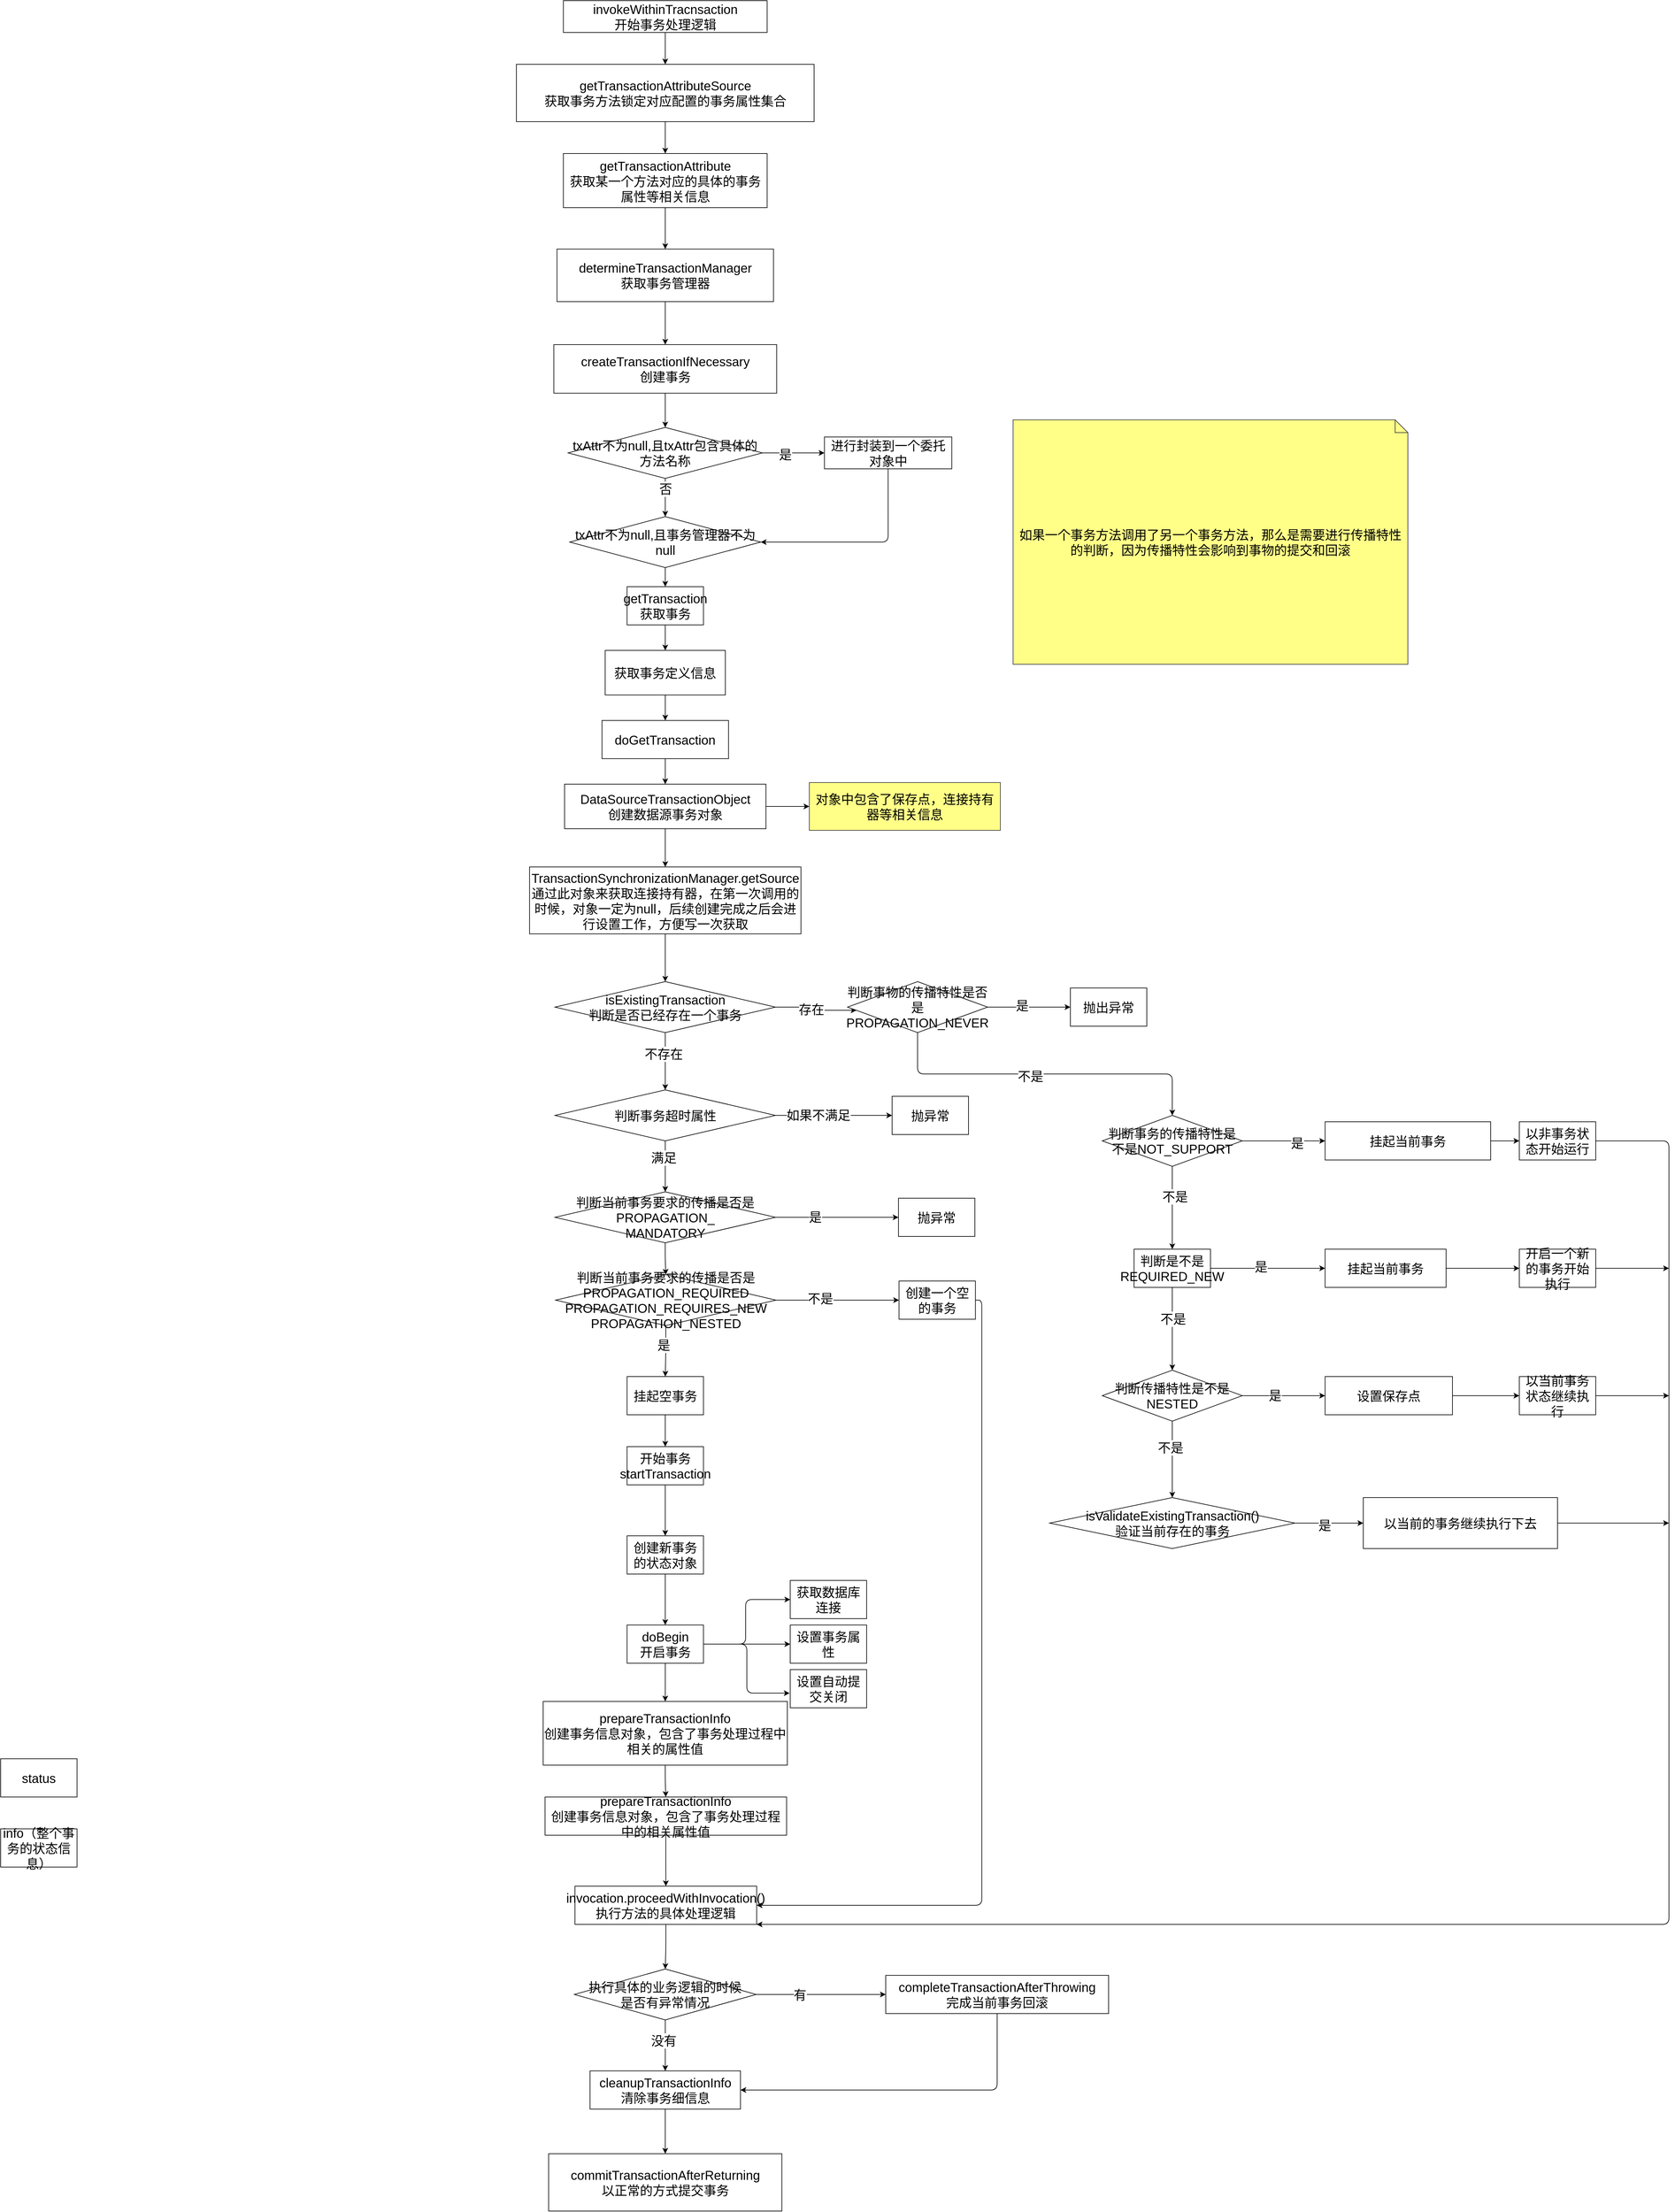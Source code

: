 <mxfile>
    <diagram id="RTYuqgBYTsswydjiwp0T" name="Page-1">
        <mxGraphModel dx="1691" dy="1150" grid="1" gridSize="10" guides="1" tooltips="1" connect="1" arrows="1" fold="1" page="1" pageScale="1" pageWidth="10000000" pageHeight="10000000" math="0" shadow="0">
            <root>
                <mxCell id="0"/>
                <mxCell id="1" parent="0"/>
                <mxCell id="4" value="" style="edgeStyle=none;html=1;fontSize=20;" edge="1" parent="1" source="2" target="3">
                    <mxGeometry relative="1" as="geometry"/>
                </mxCell>
                <mxCell id="2" value="&lt;font style=&quot;font-size: 20px&quot;&gt;invokeWithinTracnsaction&lt;br&gt;开始事务处理逻辑&lt;br&gt;&lt;/font&gt;" style="whiteSpace=wrap;html=1;" vertex="1" parent="1">
                    <mxGeometry x="1093.75" y="110" width="320" height="50" as="geometry"/>
                </mxCell>
                <mxCell id="6" value="" style="edgeStyle=none;html=1;fontSize=20;" edge="1" parent="1" source="3" target="5">
                    <mxGeometry relative="1" as="geometry"/>
                </mxCell>
                <mxCell id="3" value="&lt;font style=&quot;font-size: 20px&quot;&gt;getTransactionAttributeSource&lt;br&gt;获取事务方法锁定对应配置的事务属性集合&lt;br&gt;&lt;/font&gt;" style="whiteSpace=wrap;html=1;" vertex="1" parent="1">
                    <mxGeometry x="1020" y="210" width="467.5" height="90" as="geometry"/>
                </mxCell>
                <mxCell id="8" value="" style="edgeStyle=none;html=1;fontSize=20;" edge="1" parent="1" source="5" target="7">
                    <mxGeometry relative="1" as="geometry"/>
                </mxCell>
                <mxCell id="5" value="&lt;font style=&quot;font-size: 20px&quot;&gt;getTransactionAttribute&lt;br&gt;获取某一个方法对应的具体的事务属性等相关信息&lt;/font&gt;" style="whiteSpace=wrap;html=1;" vertex="1" parent="1">
                    <mxGeometry x="1093.75" y="350" width="320" height="85" as="geometry"/>
                </mxCell>
                <mxCell id="10" value="" style="edgeStyle=none;html=1;fontSize=20;" edge="1" parent="1" source="7" target="9">
                    <mxGeometry relative="1" as="geometry"/>
                </mxCell>
                <mxCell id="7" value="&lt;font style=&quot;font-size: 20px&quot;&gt;determineTransactionManager&lt;br&gt;获取事务管理器&lt;/font&gt;" style="whiteSpace=wrap;html=1;" vertex="1" parent="1">
                    <mxGeometry x="1083.75" y="500" width="340" height="82.5" as="geometry"/>
                </mxCell>
                <mxCell id="12" value="" style="edgeStyle=none;html=1;fontSize=20;" edge="1" parent="1" source="9" target="11">
                    <mxGeometry relative="1" as="geometry"/>
                </mxCell>
                <mxCell id="9" value="&lt;font style=&quot;font-size: 20px&quot;&gt;createTransactionIfNecessary&lt;br&gt;创建事务&lt;br&gt;&lt;/font&gt;" style="whiteSpace=wrap;html=1;" vertex="1" parent="1">
                    <mxGeometry x="1078.75" y="650" width="350" height="76.25" as="geometry"/>
                </mxCell>
                <mxCell id="14" value="" style="edgeStyle=none;html=1;fontSize=20;" edge="1" parent="1" source="11" target="13">
                    <mxGeometry relative="1" as="geometry"/>
                </mxCell>
                <mxCell id="17" value="是" style="edgeLabel;html=1;align=center;verticalAlign=middle;resizable=0;points=[];fontSize=20;" vertex="1" connectable="0" parent="14">
                    <mxGeometry x="-0.267" y="-2" relative="1" as="geometry">
                        <mxPoint as="offset"/>
                    </mxGeometry>
                </mxCell>
                <mxCell id="16" value="" style="edgeStyle=none;html=1;fontSize=20;entryX=0.5;entryY=0;entryDx=0;entryDy=0;" edge="1" parent="1" source="11" target="23">
                    <mxGeometry relative="1" as="geometry">
                        <mxPoint x="1261.25" y="930" as="targetPoint"/>
                    </mxGeometry>
                </mxCell>
                <mxCell id="18" value="否" style="edgeLabel;html=1;align=center;verticalAlign=middle;resizable=0;points=[];fontSize=20;" vertex="1" connectable="0" parent="16">
                    <mxGeometry x="-0.467" relative="1" as="geometry">
                        <mxPoint as="offset"/>
                    </mxGeometry>
                </mxCell>
                <mxCell id="11" value="&lt;font style=&quot;font-size: 20px&quot;&gt;txAttr不为null,且txAttr包含具体的方法名称&lt;/font&gt;" style="rhombus;whiteSpace=wrap;html=1;" vertex="1" parent="1">
                    <mxGeometry x="1101.25" y="780" width="305" height="80" as="geometry"/>
                </mxCell>
                <mxCell id="26" style="edgeStyle=orthogonalEdgeStyle;html=1;exitX=0.5;exitY=1;exitDx=0;exitDy=0;entryX=1;entryY=0.5;entryDx=0;entryDy=0;fontSize=20;" edge="1" parent="1" source="13" target="23">
                    <mxGeometry relative="1" as="geometry"/>
                </mxCell>
                <mxCell id="13" value="&lt;font style=&quot;font-size: 20px&quot;&gt;进行封装到一个委托对象中&lt;/font&gt;" style="whiteSpace=wrap;html=1;" vertex="1" parent="1">
                    <mxGeometry x="1503.75" y="795" width="200" height="50" as="geometry"/>
                </mxCell>
                <mxCell id="22" value="" style="edgeStyle=none;html=1;fontSize=20;" edge="1" parent="1" source="19" target="21">
                    <mxGeometry relative="1" as="geometry"/>
                </mxCell>
                <mxCell id="19" value="&lt;font style=&quot;font-size: 20px&quot;&gt;getTransaction&lt;br&gt;获取事务&lt;br&gt;&lt;/font&gt;" style="whiteSpace=wrap;html=1;" vertex="1" parent="1">
                    <mxGeometry x="1193.76" y="1030" width="120" height="60" as="geometry"/>
                </mxCell>
                <mxCell id="28" value="" style="edgeStyle=orthogonalEdgeStyle;html=1;fontSize=20;" edge="1" parent="1" source="21" target="27">
                    <mxGeometry relative="1" as="geometry"/>
                </mxCell>
                <mxCell id="21" value="&lt;font style=&quot;font-size: 20px&quot;&gt;获取事务定义信息&lt;/font&gt;" style="whiteSpace=wrap;html=1;" vertex="1" parent="1">
                    <mxGeometry x="1159.38" y="1130" width="188.75" height="70" as="geometry"/>
                </mxCell>
                <mxCell id="31" style="edgeStyle=orthogonalEdgeStyle;html=1;exitX=0.5;exitY=1;exitDx=0;exitDy=0;fontSize=20;" edge="1" parent="1" source="23" target="19">
                    <mxGeometry relative="1" as="geometry"/>
                </mxCell>
                <mxCell id="23" value="&lt;span&gt;txAttr不为null,且事务管理器不为null&lt;/span&gt;" style="rhombus;whiteSpace=wrap;html=1;fontSize=20;" vertex="1" parent="1">
                    <mxGeometry x="1103.75" y="920" width="300" height="80" as="geometry"/>
                </mxCell>
                <mxCell id="33" style="edgeStyle=orthogonalEdgeStyle;html=1;exitX=0.5;exitY=1;exitDx=0;exitDy=0;fontSize=20;" edge="1" parent="1" source="27" target="32">
                    <mxGeometry relative="1" as="geometry"/>
                </mxCell>
                <mxCell id="27" value="&lt;font style=&quot;font-size: 20px&quot;&gt;doGetTransaction&lt;/font&gt;" style="whiteSpace=wrap;html=1;" vertex="1" parent="1">
                    <mxGeometry x="1154.39" y="1240" width="198.74" height="60" as="geometry"/>
                </mxCell>
                <mxCell id="35" value="" style="edgeStyle=orthogonalEdgeStyle;html=1;fontSize=20;" edge="1" parent="1" source="32" target="34">
                    <mxGeometry relative="1" as="geometry"/>
                </mxCell>
                <mxCell id="37" value="" style="edgeStyle=orthogonalEdgeStyle;html=1;fontSize=20;" edge="1" parent="1" source="32" target="36">
                    <mxGeometry relative="1" as="geometry"/>
                </mxCell>
                <mxCell id="32" value="DataSourceTransactionObject&lt;br&gt;创建数据源事务对象" style="whiteSpace=wrap;html=1;fontSize=20;" vertex="1" parent="1">
                    <mxGeometry x="1095.64" y="1340" width="316.24" height="70" as="geometry"/>
                </mxCell>
                <mxCell id="34" value="对象中包含了保存点，连接持有器等相关信息" style="whiteSpace=wrap;html=1;fontSize=20;fillColor=#ffff88;strokeColor=#36393d;" vertex="1" parent="1">
                    <mxGeometry x="1480" y="1337.5" width="300" height="75" as="geometry"/>
                </mxCell>
                <mxCell id="39" value="" style="edgeStyle=orthogonalEdgeStyle;html=1;fontSize=20;" edge="1" parent="1" source="36" target="38">
                    <mxGeometry relative="1" as="geometry"/>
                </mxCell>
                <mxCell id="36" value="TransactionSynchronizationManager.getSource&lt;br&gt;通过此对象来获取连接持有器，在第一次调用的时候，对象一定为null，后续创建完成之后会进行设置工作，方便写一次获取" style="whiteSpace=wrap;html=1;fontSize=20;" vertex="1" parent="1">
                    <mxGeometry x="1040.64" y="1470" width="426.24" height="105" as="geometry"/>
                </mxCell>
                <mxCell id="43" value="" style="edgeStyle=orthogonalEdgeStyle;html=1;fontSize=20;entryX=0.064;entryY=0.563;entryDx=0;entryDy=0;entryPerimeter=0;" edge="1" parent="1" source="38" target="89">
                    <mxGeometry relative="1" as="geometry">
                        <mxPoint x="1550" y="1690" as="targetPoint"/>
                    </mxGeometry>
                </mxCell>
                <mxCell id="44" value="存在" style="edgeLabel;html=1;align=center;verticalAlign=middle;resizable=0;points=[];fontSize=20;" vertex="1" connectable="0" parent="43">
                    <mxGeometry x="-0.108" y="-1" relative="1" as="geometry">
                        <mxPoint as="offset"/>
                    </mxGeometry>
                </mxCell>
                <mxCell id="47" value="" style="edgeStyle=orthogonalEdgeStyle;html=1;fontSize=20;" edge="1" parent="1" source="38" target="46">
                    <mxGeometry relative="1" as="geometry"/>
                </mxCell>
                <mxCell id="48" value="不存在" style="edgeLabel;html=1;align=center;verticalAlign=middle;resizable=0;points=[];fontSize=20;" vertex="1" connectable="0" parent="47">
                    <mxGeometry x="-0.267" y="-3" relative="1" as="geometry">
                        <mxPoint as="offset"/>
                    </mxGeometry>
                </mxCell>
                <mxCell id="38" value="isExistingTransaction&lt;br&gt;判断是否已经存在一个事务" style="rhombus;whiteSpace=wrap;html=1;fontSize=20;" vertex="1" parent="1">
                    <mxGeometry x="1080.63" y="1650" width="346.24" height="80" as="geometry"/>
                </mxCell>
                <mxCell id="50" value="" style="edgeStyle=orthogonalEdgeStyle;html=1;fontSize=20;" edge="1" parent="1" source="46" target="49">
                    <mxGeometry relative="1" as="geometry"/>
                </mxCell>
                <mxCell id="51" value="如果不满足" style="edgeLabel;html=1;align=center;verticalAlign=middle;resizable=0;points=[];fontSize=20;" vertex="1" connectable="0" parent="50">
                    <mxGeometry x="-0.274" y="1" relative="1" as="geometry">
                        <mxPoint as="offset"/>
                    </mxGeometry>
                </mxCell>
                <mxCell id="53" value="" style="edgeStyle=orthogonalEdgeStyle;html=1;fontSize=20;" edge="1" parent="1" source="46" target="55">
                    <mxGeometry relative="1" as="geometry">
                        <mxPoint x="1254" y="2040" as="targetPoint"/>
                    </mxGeometry>
                </mxCell>
                <mxCell id="54" value="满足" style="edgeLabel;html=1;align=center;verticalAlign=middle;resizable=0;points=[];fontSize=20;" vertex="1" connectable="0" parent="53">
                    <mxGeometry x="-0.366" y="-3" relative="1" as="geometry">
                        <mxPoint as="offset"/>
                    </mxGeometry>
                </mxCell>
                <mxCell id="46" value="判断事务超时属性" style="rhombus;whiteSpace=wrap;html=1;fontSize=20;" vertex="1" parent="1">
                    <mxGeometry x="1080.63" y="1820" width="346.24" height="80" as="geometry"/>
                </mxCell>
                <mxCell id="49" value="抛异常" style="whiteSpace=wrap;html=1;fontSize=20;" vertex="1" parent="1">
                    <mxGeometry x="1610.0" y="1830" width="120" height="60" as="geometry"/>
                </mxCell>
                <mxCell id="57" value="" style="edgeStyle=orthogonalEdgeStyle;html=1;fontSize=20;" edge="1" parent="1" source="55" target="61">
                    <mxGeometry relative="1" as="geometry">
                        <mxPoint x="1253.8" y="2110" as="targetPoint"/>
                    </mxGeometry>
                </mxCell>
                <mxCell id="59" value="" style="edgeStyle=orthogonalEdgeStyle;html=1;fontSize=20;" edge="1" parent="1" source="55" target="58">
                    <mxGeometry relative="1" as="geometry"/>
                </mxCell>
                <mxCell id="60" value="是" style="edgeLabel;html=1;align=center;verticalAlign=middle;resizable=0;points=[];fontSize=20;" vertex="1" connectable="0" parent="59">
                    <mxGeometry x="-0.357" y="1" relative="1" as="geometry">
                        <mxPoint as="offset"/>
                    </mxGeometry>
                </mxCell>
                <mxCell id="55" value="判断当前事务要求的传播是否是&lt;br&gt;PROPAGATION_&lt;br&gt;MANDATORY" style="rhombus;whiteSpace=wrap;html=1;fontSize=20;" vertex="1" parent="1">
                    <mxGeometry x="1080.64" y="1980" width="346.24" height="80" as="geometry"/>
                </mxCell>
                <mxCell id="58" value="&lt;span&gt;抛异常&lt;/span&gt;" style="whiteSpace=wrap;html=1;fontSize=20;" vertex="1" parent="1">
                    <mxGeometry x="1620.0" y="1990" width="120" height="60" as="geometry"/>
                </mxCell>
                <mxCell id="63" value="" style="edgeStyle=orthogonalEdgeStyle;html=1;fontSize=20;" edge="1" parent="1" source="61" target="62">
                    <mxGeometry relative="1" as="geometry"/>
                </mxCell>
                <mxCell id="64" value="不是" style="edgeLabel;html=1;align=center;verticalAlign=middle;resizable=0;points=[];fontSize=20;" vertex="1" connectable="0" parent="63">
                    <mxGeometry x="-0.283" y="3" relative="1" as="geometry">
                        <mxPoint as="offset"/>
                    </mxGeometry>
                </mxCell>
                <mxCell id="66" value="" style="edgeStyle=orthogonalEdgeStyle;html=1;fontSize=20;" edge="1" parent="1" source="61" target="65">
                    <mxGeometry relative="1" as="geometry"/>
                </mxCell>
                <mxCell id="67" value="是" style="edgeLabel;html=1;align=center;verticalAlign=middle;resizable=0;points=[];fontSize=20;" vertex="1" connectable="0" parent="66">
                    <mxGeometry x="-0.255" y="-4" relative="1" as="geometry">
                        <mxPoint as="offset"/>
                    </mxGeometry>
                </mxCell>
                <mxCell id="61" value="判断当前事务要求的传播是否是&lt;br&gt;PROPAGATION_REQUIRED&lt;br&gt;PROPAGATION_REQUIRES_NEW&lt;br&gt;PROPAGATION_NESTED&lt;br&gt;" style="rhombus;whiteSpace=wrap;html=1;fontSize=20;" vertex="1" parent="1">
                    <mxGeometry x="1081.51" y="2110" width="346.24" height="80" as="geometry"/>
                </mxCell>
                <mxCell id="88" style="edgeStyle=orthogonalEdgeStyle;html=1;exitX=1;exitY=0.5;exitDx=0;exitDy=0;entryX=1;entryY=0.5;entryDx=0;entryDy=0;fontSize=20;" edge="1" parent="1" source="62" target="86">
                    <mxGeometry relative="1" as="geometry"/>
                </mxCell>
                <mxCell id="62" value="创建一个空的事务" style="whiteSpace=wrap;html=1;fontSize=20;" vertex="1" parent="1">
                    <mxGeometry x="1620.87" y="2120" width="120" height="60" as="geometry"/>
                </mxCell>
                <mxCell id="69" value="" style="edgeStyle=orthogonalEdgeStyle;html=1;fontSize=20;" edge="1" parent="1" source="65" target="68">
                    <mxGeometry relative="1" as="geometry"/>
                </mxCell>
                <mxCell id="65" value="挂起空事务" style="whiteSpace=wrap;html=1;fontSize=20;" vertex="1" parent="1">
                    <mxGeometry x="1193.75" y="2270" width="120" height="60" as="geometry"/>
                </mxCell>
                <mxCell id="72" value="" style="edgeStyle=orthogonalEdgeStyle;html=1;fontSize=20;" edge="1" parent="1" source="68" target="71">
                    <mxGeometry relative="1" as="geometry"/>
                </mxCell>
                <mxCell id="68" value="开始事务&lt;br&gt;startTransaction" style="whiteSpace=wrap;html=1;fontSize=20;" vertex="1" parent="1">
                    <mxGeometry x="1193.75" y="2380" width="120" height="60" as="geometry"/>
                </mxCell>
                <mxCell id="74" value="" style="edgeStyle=orthogonalEdgeStyle;html=1;fontSize=20;" edge="1" parent="1" source="71" target="73">
                    <mxGeometry relative="1" as="geometry"/>
                </mxCell>
                <mxCell id="71" value="创建新事务的状态对象" style="whiteSpace=wrap;html=1;fontSize=20;" vertex="1" parent="1">
                    <mxGeometry x="1193.75" y="2520" width="120" height="60" as="geometry"/>
                </mxCell>
                <mxCell id="76" value="" style="edgeStyle=orthogonalEdgeStyle;html=1;fontSize=20;" edge="1" parent="1" source="73" target="75">
                    <mxGeometry relative="1" as="geometry">
                        <Array as="points">
                            <mxPoint x="1380" y="2690"/>
                            <mxPoint x="1380" y="2620"/>
                        </Array>
                    </mxGeometry>
                </mxCell>
                <mxCell id="80" style="edgeStyle=orthogonalEdgeStyle;html=1;exitX=1;exitY=0.5;exitDx=0;exitDy=0;entryX=0;entryY=0.5;entryDx=0;entryDy=0;fontSize=20;" edge="1" parent="1" source="73" target="78">
                    <mxGeometry relative="1" as="geometry"/>
                </mxCell>
                <mxCell id="81" style="edgeStyle=orthogonalEdgeStyle;html=1;exitX=1;exitY=0.5;exitDx=0;exitDy=0;entryX=-0.008;entryY=0.617;entryDx=0;entryDy=0;entryPerimeter=0;fontSize=20;" edge="1" parent="1" source="73" target="79">
                    <mxGeometry relative="1" as="geometry"/>
                </mxCell>
                <mxCell id="83" value="" style="edgeStyle=orthogonalEdgeStyle;html=1;fontSize=20;" edge="1" parent="1" source="73" target="82">
                    <mxGeometry relative="1" as="geometry"/>
                </mxCell>
                <mxCell id="73" value="doBegin&lt;br&gt;开启事务&lt;br&gt;" style="whiteSpace=wrap;html=1;fontSize=20;" vertex="1" parent="1">
                    <mxGeometry x="1193.75" y="2660" width="120" height="60" as="geometry"/>
                </mxCell>
                <mxCell id="75" value="获取数据库连接" style="whiteSpace=wrap;html=1;fontSize=20;" vertex="1" parent="1">
                    <mxGeometry x="1450" y="2590" width="120" height="60" as="geometry"/>
                </mxCell>
                <mxCell id="78" value="设置事务属性" style="whiteSpace=wrap;html=1;fontSize=20;" vertex="1" parent="1">
                    <mxGeometry x="1450" y="2660" width="120" height="60" as="geometry"/>
                </mxCell>
                <mxCell id="79" value="设置自动提交关闭" style="whiteSpace=wrap;html=1;fontSize=20;" vertex="1" parent="1">
                    <mxGeometry x="1450" y="2730" width="120" height="60" as="geometry"/>
                </mxCell>
                <mxCell id="85" value="" style="edgeStyle=orthogonalEdgeStyle;html=1;fontSize=20;" edge="1" parent="1" source="82" target="84">
                    <mxGeometry relative="1" as="geometry"/>
                </mxCell>
                <mxCell id="82" value="prepareTransactionInfo&lt;br&gt;创建事务信息对象，包含了事务处理过程中相关的属性值" style="whiteSpace=wrap;html=1;fontSize=20;" vertex="1" parent="1">
                    <mxGeometry x="1062" y="2780" width="383.49" height="100" as="geometry"/>
                </mxCell>
                <mxCell id="87" value="" style="edgeStyle=orthogonalEdgeStyle;html=1;fontSize=20;" edge="1" parent="1" source="84" target="86">
                    <mxGeometry relative="1" as="geometry"/>
                </mxCell>
                <mxCell id="84" value="prepareTransactionInfo&lt;br&gt;创建事务信息对象，包含了事务处理过程中的相关属性值" style="whiteSpace=wrap;html=1;fontSize=20;" vertex="1" parent="1">
                    <mxGeometry x="1064.94" y="2930" width="379.38" height="60" as="geometry"/>
                </mxCell>
                <mxCell id="134" value="" style="edgeStyle=orthogonalEdgeStyle;html=1;fontSize=20;" edge="1" parent="1" source="86" target="133">
                    <mxGeometry relative="1" as="geometry"/>
                </mxCell>
                <mxCell id="86" value="invocation.proceedWithInvocation()&lt;br&gt;执行方法的具体处理逻辑" style="whiteSpace=wrap;html=1;fontSize=20;" vertex="1" parent="1">
                    <mxGeometry x="1111.95" y="3070" width="285.37" height="60" as="geometry"/>
                </mxCell>
                <mxCell id="91" value="" style="edgeStyle=orthogonalEdgeStyle;html=1;fontSize=20;" edge="1" parent="1" source="89" target="90">
                    <mxGeometry relative="1" as="geometry"/>
                </mxCell>
                <mxCell id="92" value="是" style="edgeLabel;html=1;align=center;verticalAlign=middle;resizable=0;points=[];fontSize=20;" vertex="1" connectable="0" parent="91">
                    <mxGeometry x="-0.169" y="3" relative="1" as="geometry">
                        <mxPoint as="offset"/>
                    </mxGeometry>
                </mxCell>
                <mxCell id="93" style="edgeStyle=orthogonalEdgeStyle;html=1;exitX=0.5;exitY=1;exitDx=0;exitDy=0;fontSize=20;" edge="1" parent="1" source="89" target="96">
                    <mxGeometry relative="1" as="geometry">
                        <mxPoint x="2050" y="1870" as="targetPoint"/>
                    </mxGeometry>
                </mxCell>
                <mxCell id="95" value="不是" style="edgeLabel;html=1;align=center;verticalAlign=middle;resizable=0;points=[];fontSize=20;" vertex="1" connectable="0" parent="93">
                    <mxGeometry x="-0.089" y="-3" relative="1" as="geometry">
                        <mxPoint as="offset"/>
                    </mxGeometry>
                </mxCell>
                <mxCell id="89" value="&lt;span&gt;判断事物的传播特性是否是&lt;/span&gt;&lt;br&gt;&lt;span&gt;PROPAGATION_NEVER&lt;/span&gt;" style="rhombus;whiteSpace=wrap;html=1;fontSize=20;" vertex="1" parent="1">
                    <mxGeometry x="1540" y="1650" width="220" height="80" as="geometry"/>
                </mxCell>
                <mxCell id="90" value="抛出异常" style="whiteSpace=wrap;html=1;fontSize=20;" vertex="1" parent="1">
                    <mxGeometry x="1890" y="1660" width="120" height="60" as="geometry"/>
                </mxCell>
                <mxCell id="98" value="" style="edgeStyle=orthogonalEdgeStyle;html=1;fontSize=20;" edge="1" parent="1" source="96" target="97">
                    <mxGeometry relative="1" as="geometry"/>
                </mxCell>
                <mxCell id="99" value="是" style="edgeLabel;html=1;align=center;verticalAlign=middle;resizable=0;points=[];fontSize=20;" vertex="1" connectable="0" parent="98">
                    <mxGeometry x="0.323" y="-3" relative="1" as="geometry">
                        <mxPoint as="offset"/>
                    </mxGeometry>
                </mxCell>
                <mxCell id="101" value="" style="edgeStyle=orthogonalEdgeStyle;html=1;fontSize=20;" edge="1" parent="1" source="96" target="100">
                    <mxGeometry relative="1" as="geometry"/>
                </mxCell>
                <mxCell id="102" value="不是" style="edgeLabel;html=1;align=center;verticalAlign=middle;resizable=0;points=[];fontSize=20;" vertex="1" connectable="0" parent="101">
                    <mxGeometry x="-0.277" y="4" relative="1" as="geometry">
                        <mxPoint as="offset"/>
                    </mxGeometry>
                </mxCell>
                <mxCell id="96" value="判断事务的传播特性是不是NOT_SUPPORT" style="rhombus;whiteSpace=wrap;html=1;fontSize=20;" vertex="1" parent="1">
                    <mxGeometry x="1940" y="1860" width="220" height="80" as="geometry"/>
                </mxCell>
                <mxCell id="105" value="" style="edgeStyle=orthogonalEdgeStyle;html=1;fontSize=20;" edge="1" parent="1" source="97" target="104">
                    <mxGeometry relative="1" as="geometry"/>
                </mxCell>
                <mxCell id="97" value="挂起当前事务" style="whiteSpace=wrap;html=1;fontSize=20;" vertex="1" parent="1">
                    <mxGeometry x="2290" y="1870" width="260" height="60" as="geometry"/>
                </mxCell>
                <mxCell id="107" value="" style="edgeStyle=orthogonalEdgeStyle;html=1;fontSize=20;" edge="1" parent="1" source="100" target="106">
                    <mxGeometry relative="1" as="geometry"/>
                </mxCell>
                <mxCell id="108" value="不是" style="edgeLabel;html=1;align=center;verticalAlign=middle;resizable=0;points=[];fontSize=20;" vertex="1" connectable="0" parent="107">
                    <mxGeometry x="-0.246" y="1" relative="1" as="geometry">
                        <mxPoint as="offset"/>
                    </mxGeometry>
                </mxCell>
                <mxCell id="110" value="" style="edgeStyle=orthogonalEdgeStyle;html=1;fontSize=20;" edge="1" parent="1" source="100" target="109">
                    <mxGeometry relative="1" as="geometry"/>
                </mxCell>
                <mxCell id="111" value="是" style="edgeLabel;html=1;align=center;verticalAlign=middle;resizable=0;points=[];fontSize=20;" vertex="1" connectable="0" parent="110">
                    <mxGeometry x="-0.125" y="3" relative="1" as="geometry">
                        <mxPoint as="offset"/>
                    </mxGeometry>
                </mxCell>
                <mxCell id="100" value="判断是不是REQUIRED_NEW" style="whiteSpace=wrap;html=1;fontSize=20;" vertex="1" parent="1">
                    <mxGeometry x="1990" y="2070" width="120" height="60" as="geometry"/>
                </mxCell>
                <mxCell id="127" style="edgeStyle=orthogonalEdgeStyle;html=1;exitX=1;exitY=0.5;exitDx=0;exitDy=0;fontSize=20;entryX=1;entryY=1;entryDx=0;entryDy=0;" edge="1" parent="1" source="104" target="86">
                    <mxGeometry relative="1" as="geometry">
                        <mxPoint x="2830" y="3114" as="targetPoint"/>
                        <Array as="points">
                            <mxPoint x="2830" y="1900"/>
                            <mxPoint x="2830" y="3130"/>
                        </Array>
                    </mxGeometry>
                </mxCell>
                <mxCell id="104" value="以非事务状态开始运行" style="whiteSpace=wrap;html=1;fontSize=20;" vertex="1" parent="1">
                    <mxGeometry x="2595" y="1870" width="120" height="60" as="geometry"/>
                </mxCell>
                <mxCell id="115" value="" style="edgeStyle=orthogonalEdgeStyle;html=1;fontSize=20;" edge="1" parent="1" source="106" target="114">
                    <mxGeometry relative="1" as="geometry"/>
                </mxCell>
                <mxCell id="118" value="是" style="edgeLabel;html=1;align=center;verticalAlign=middle;resizable=0;points=[];fontSize=20;" vertex="1" connectable="0" parent="115">
                    <mxGeometry x="-0.215" y="1" relative="1" as="geometry">
                        <mxPoint as="offset"/>
                    </mxGeometry>
                </mxCell>
                <mxCell id="117" value="" style="edgeStyle=orthogonalEdgeStyle;html=1;fontSize=20;entryX=0.5;entryY=0;entryDx=0;entryDy=0;" edge="1" parent="1" source="106" target="122">
                    <mxGeometry relative="1" as="geometry">
                        <mxPoint x="2050" y="2450" as="targetPoint"/>
                    </mxGeometry>
                </mxCell>
                <mxCell id="121" value="不是" style="edgeLabel;html=1;align=center;verticalAlign=middle;resizable=0;points=[];fontSize=20;" vertex="1" connectable="0" parent="117">
                    <mxGeometry x="-0.327" y="-3" relative="1" as="geometry">
                        <mxPoint as="offset"/>
                    </mxGeometry>
                </mxCell>
                <mxCell id="106" value="判断传播特性是不是NESTED" style="rhombus;whiteSpace=wrap;html=1;fontSize=20;" vertex="1" parent="1">
                    <mxGeometry x="1940" y="2260" width="220" height="80" as="geometry"/>
                </mxCell>
                <mxCell id="113" value="" style="edgeStyle=orthogonalEdgeStyle;html=1;fontSize=20;" edge="1" parent="1" source="109" target="112">
                    <mxGeometry relative="1" as="geometry"/>
                </mxCell>
                <mxCell id="109" value="挂起当前事务" style="whiteSpace=wrap;html=1;fontSize=20;" vertex="1" parent="1">
                    <mxGeometry x="2290" y="2070" width="190" height="60" as="geometry"/>
                </mxCell>
                <mxCell id="128" style="edgeStyle=orthogonalEdgeStyle;html=1;exitX=1;exitY=0.5;exitDx=0;exitDy=0;fontSize=20;" edge="1" parent="1" source="112">
                    <mxGeometry relative="1" as="geometry">
                        <mxPoint x="2830" y="2100" as="targetPoint"/>
                    </mxGeometry>
                </mxCell>
                <mxCell id="112" value="开启一个新的事务开始执行" style="whiteSpace=wrap;html=1;fontSize=20;" vertex="1" parent="1">
                    <mxGeometry x="2595" y="2070" width="120" height="60" as="geometry"/>
                </mxCell>
                <mxCell id="120" value="" style="edgeStyle=orthogonalEdgeStyle;html=1;fontSize=20;" edge="1" parent="1" source="114" target="119">
                    <mxGeometry relative="1" as="geometry"/>
                </mxCell>
                <mxCell id="114" value="设置保存点" style="whiteSpace=wrap;html=1;fontSize=20;" vertex="1" parent="1">
                    <mxGeometry x="2290" y="2270" width="200" height="60" as="geometry"/>
                </mxCell>
                <mxCell id="129" style="edgeStyle=orthogonalEdgeStyle;html=1;exitX=1;exitY=0.5;exitDx=0;exitDy=0;fontSize=20;" edge="1" parent="1" source="119">
                    <mxGeometry relative="1" as="geometry">
                        <mxPoint x="2830" y="2300" as="targetPoint"/>
                    </mxGeometry>
                </mxCell>
                <mxCell id="119" value="以当前事务状态继续执行" style="whiteSpace=wrap;html=1;fontSize=20;" vertex="1" parent="1">
                    <mxGeometry x="2595" y="2270" width="120" height="60" as="geometry"/>
                </mxCell>
                <mxCell id="124" value="" style="edgeStyle=orthogonalEdgeStyle;html=1;fontSize=20;" edge="1" parent="1" source="122" target="123">
                    <mxGeometry relative="1" as="geometry"/>
                </mxCell>
                <mxCell id="126" value="是" style="edgeLabel;html=1;align=center;verticalAlign=middle;resizable=0;points=[];fontSize=20;" vertex="1" connectable="0" parent="124">
                    <mxGeometry x="-0.167" y="-3" relative="1" as="geometry">
                        <mxPoint x="1" as="offset"/>
                    </mxGeometry>
                </mxCell>
                <mxCell id="122" value="isValidateExistingTransaction()&lt;br&gt;验证当前存在的事务" style="rhombus;whiteSpace=wrap;html=1;fontSize=20;" vertex="1" parent="1">
                    <mxGeometry x="1857.5" y="2460" width="385" height="80" as="geometry"/>
                </mxCell>
                <mxCell id="130" style="edgeStyle=orthogonalEdgeStyle;html=1;exitX=1;exitY=0.5;exitDx=0;exitDy=0;fontSize=20;" edge="1" parent="1" source="123">
                    <mxGeometry relative="1" as="geometry">
                        <mxPoint x="2830" y="2500" as="targetPoint"/>
                    </mxGeometry>
                </mxCell>
                <mxCell id="123" value="以当前的事务继续执行下去" style="whiteSpace=wrap;html=1;fontSize=20;" vertex="1" parent="1">
                    <mxGeometry x="2350" y="2460" width="305" height="80" as="geometry"/>
                </mxCell>
                <mxCell id="136" value="" style="edgeStyle=orthogonalEdgeStyle;html=1;fontSize=20;" edge="1" parent="1" source="133" target="135">
                    <mxGeometry relative="1" as="geometry"/>
                </mxCell>
                <mxCell id="139" value="有" style="edgeLabel;html=1;align=center;verticalAlign=middle;resizable=0;points=[];fontSize=20;" vertex="1" connectable="0" parent="136">
                    <mxGeometry x="-0.333" relative="1" as="geometry">
                        <mxPoint as="offset"/>
                    </mxGeometry>
                </mxCell>
                <mxCell id="138" value="" style="edgeStyle=orthogonalEdgeStyle;html=1;fontSize=20;" edge="1" parent="1" source="133" target="137">
                    <mxGeometry relative="1" as="geometry"/>
                </mxCell>
                <mxCell id="140" value="没有" style="edgeLabel;html=1;align=center;verticalAlign=middle;resizable=0;points=[];fontSize=20;" vertex="1" connectable="0" parent="138">
                    <mxGeometry x="-0.201" y="-3" relative="1" as="geometry">
                        <mxPoint as="offset"/>
                    </mxGeometry>
                </mxCell>
                <mxCell id="133" value="执行具体的业务逻辑的时候&lt;br&gt;是否有异常情况" style="rhombus;whiteSpace=wrap;html=1;fontSize=20;" vertex="1" parent="1">
                    <mxGeometry x="1111.06" y="3200" width="285.37" height="80" as="geometry"/>
                </mxCell>
                <mxCell id="141" style="edgeStyle=orthogonalEdgeStyle;html=1;exitX=0.5;exitY=1;exitDx=0;exitDy=0;entryX=1;entryY=0.5;entryDx=0;entryDy=0;fontSize=20;" edge="1" parent="1" source="135" target="137">
                    <mxGeometry relative="1" as="geometry"/>
                </mxCell>
                <mxCell id="135" value="completeTransactionAfterThrowing&lt;br&gt;完成当前事务回滚" style="whiteSpace=wrap;html=1;fontSize=20;" vertex="1" parent="1">
                    <mxGeometry x="1600" y="3210" width="350" height="60" as="geometry"/>
                </mxCell>
                <mxCell id="144" value="" style="edgeStyle=orthogonalEdgeStyle;html=1;fontSize=20;" edge="1" parent="1" source="137" target="143">
                    <mxGeometry relative="1" as="geometry"/>
                </mxCell>
                <mxCell id="137" value="cleanupTransactionInfo&lt;br&gt;清除事务细信息" style="whiteSpace=wrap;html=1;fontSize=20;" vertex="1" parent="1">
                    <mxGeometry x="1135.62" y="3360" width="236.25" height="60" as="geometry"/>
                </mxCell>
                <mxCell id="143" value="commitTransactionAfterReturning&lt;br&gt;以正常的方式提交事务" style="whiteSpace=wrap;html=1;fontSize=20;" vertex="1" parent="1">
                    <mxGeometry x="1070.62" y="3490" width="366.26" height="90" as="geometry"/>
                </mxCell>
                <mxCell id="145" value="status" style="whiteSpace=wrap;html=1;fontSize=20;" vertex="1" parent="1">
                    <mxGeometry x="210" y="2870" width="120" height="60" as="geometry"/>
                </mxCell>
                <mxCell id="146" value="info（整个事务的状态信息）" style="whiteSpace=wrap;html=1;fontSize=20;" vertex="1" parent="1">
                    <mxGeometry x="210" y="2980" width="120" height="60" as="geometry"/>
                </mxCell>
                <mxCell id="147" value="如果一个事务方法调用了另一个事务方法，那么是需要进行传播特性的判断，因为传播特性会影响到事物的提交和回滚" style="shape=note;size=20;whiteSpace=wrap;html=1;fontSize=20;fillColor=#ffff88;strokeColor=#36393d;" vertex="1" parent="1">
                    <mxGeometry x="1800" y="768.12" width="620" height="383.75" as="geometry"/>
                </mxCell>
            </root>
        </mxGraphModel>
    </diagram>
</mxfile>